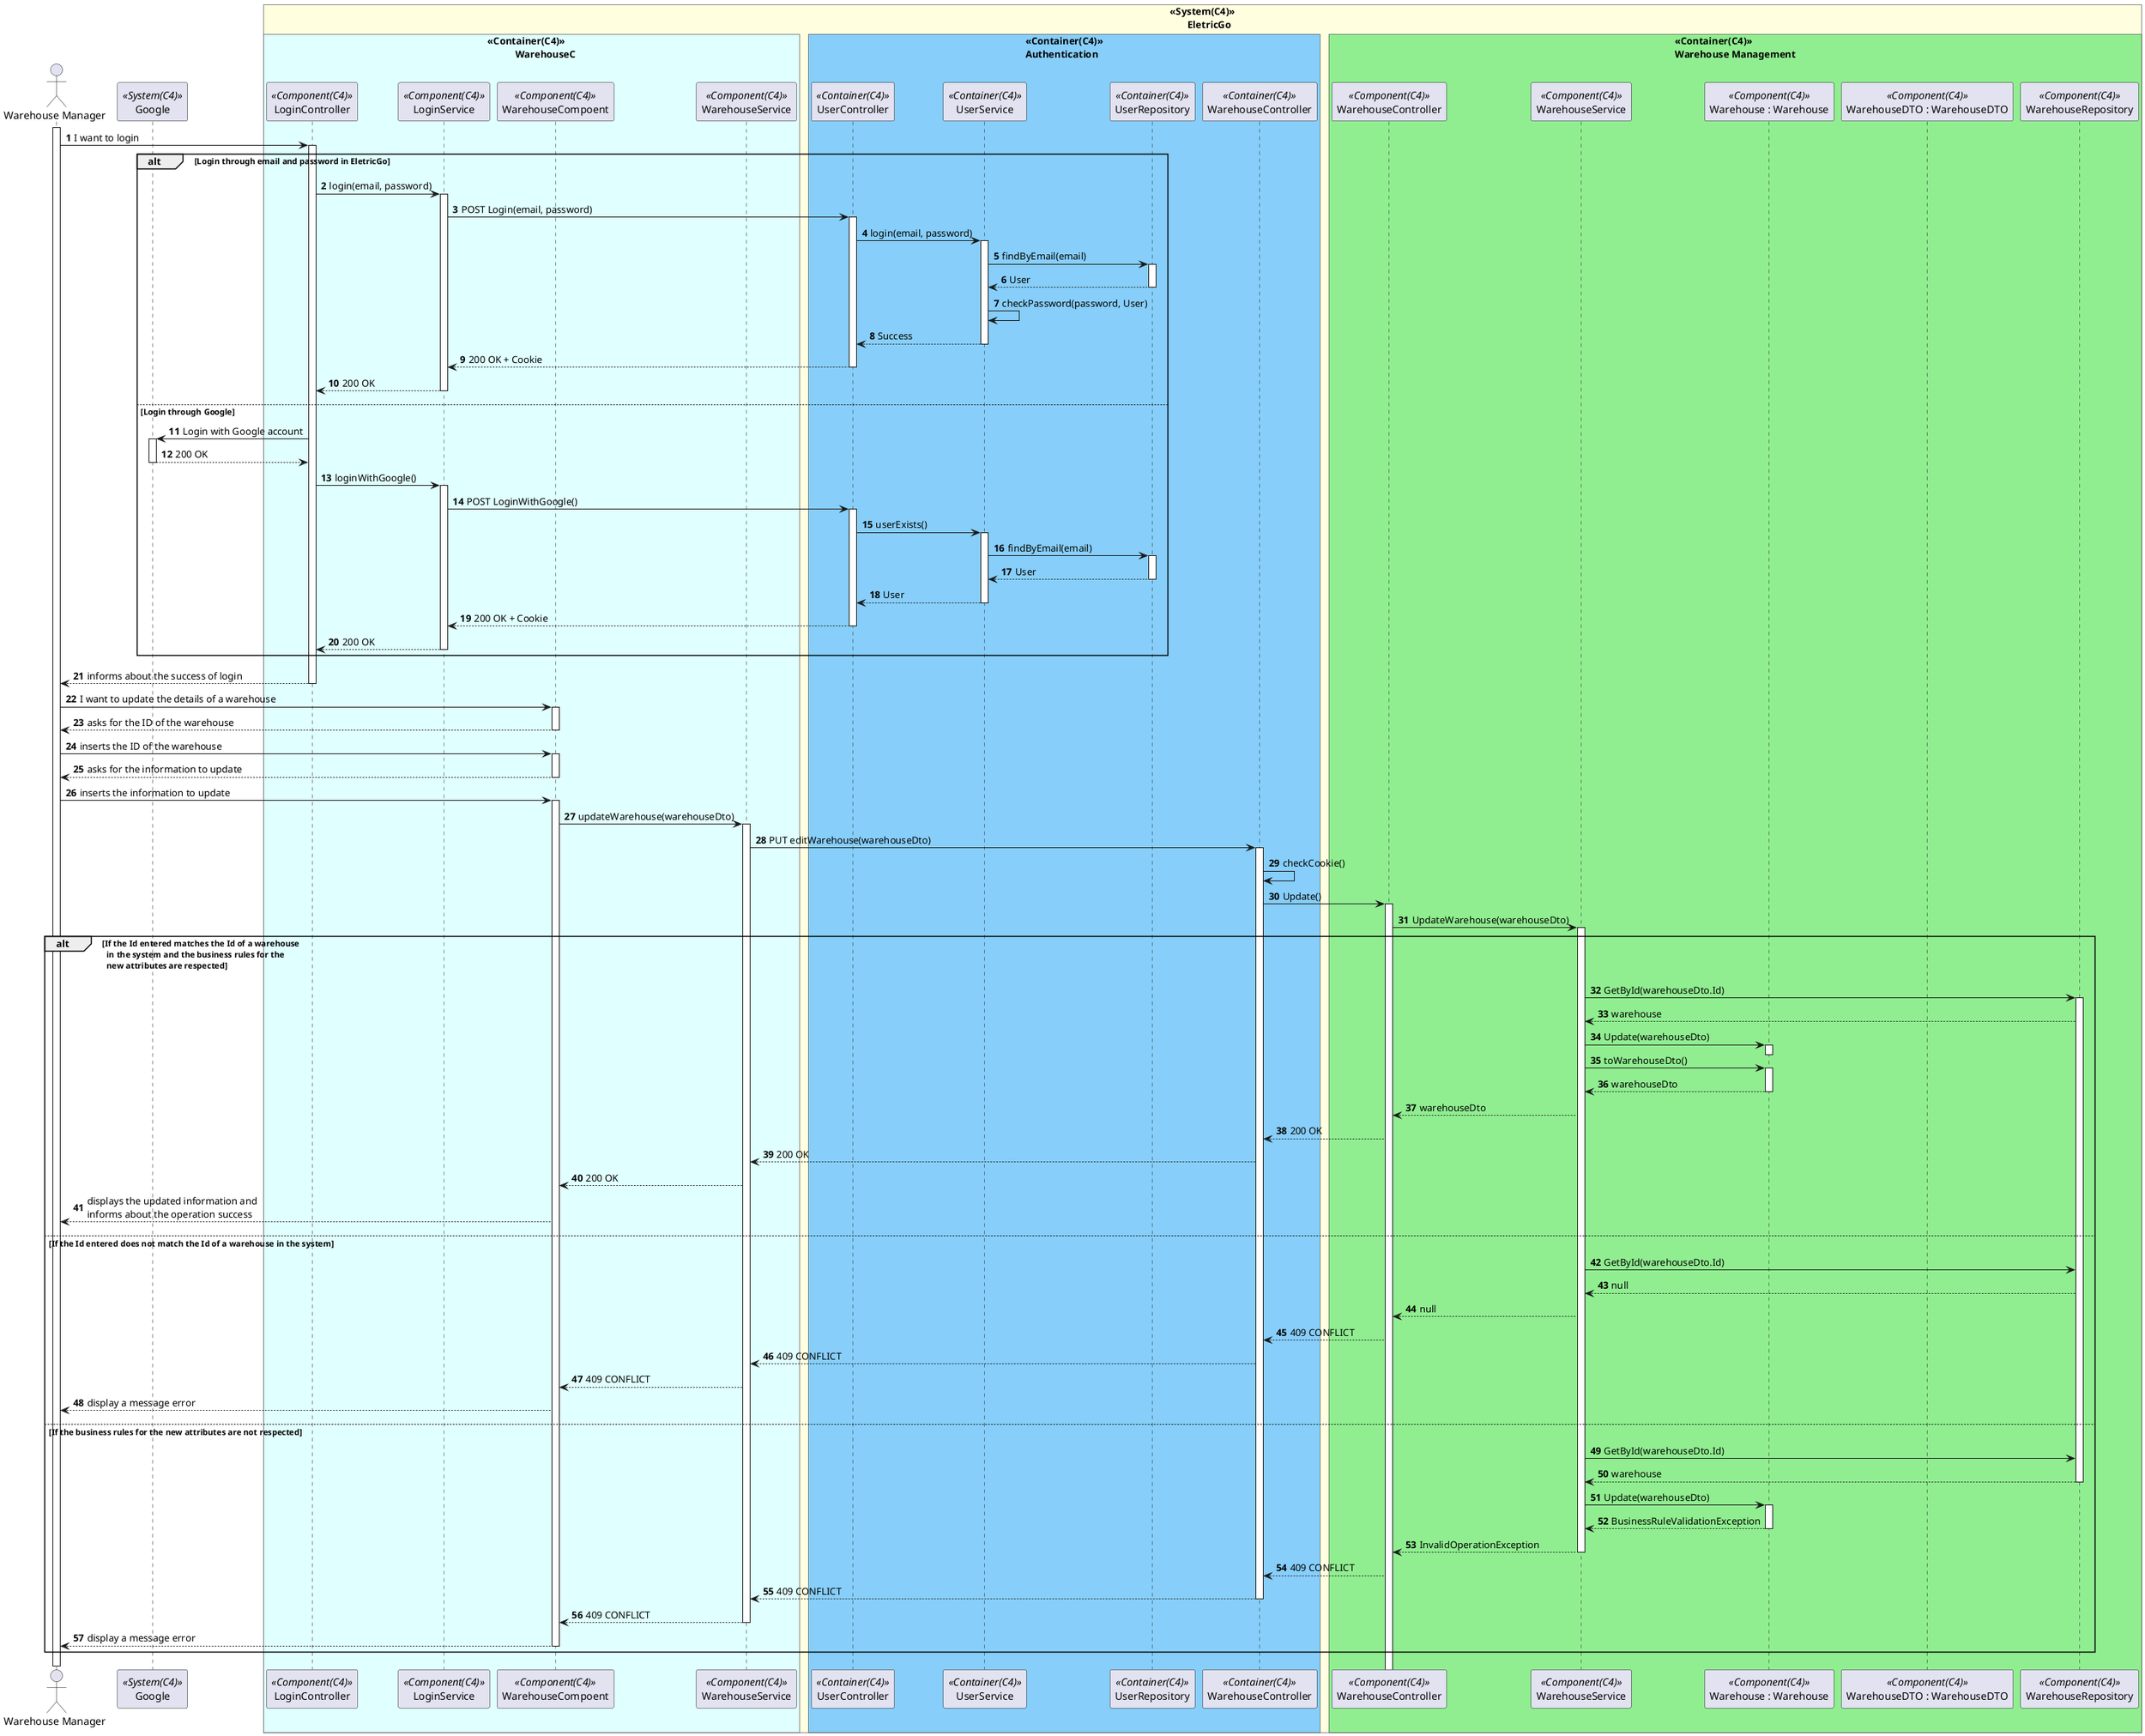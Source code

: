 @startuml UpdateWarehouseSD
autonumber
!pragma teoz true

actor "Warehouse Manager" as admin

participant Google as Google <<System(C4)>>

box "<<System(C4)>>\n       EletricGo" #LightYellow

    box "<<Container(C4)>>\n           WarehouseC" #LightCyan
        
        participant LoginController as LoginC <<Component(C4)>>
        participant LoginService as LoginS <<Component(C4)>>
    
    
    
        participant WarehouseCompoent as WarehouseC <<Component(C4)>>
        participant WarehouseService as WarehouseS <<Component(C4)>>
        

    end box

    box "<<Container(C4)>>\nAuthentication" #LightSkyBlue

        participant UserController as UserCTRL <<Container(C4)>> 
        participant UserService as UserServ <<Container(C4)>> 
        participant UserRepository as UserRepo <<Container(C4)>> 

        participant WarehouseController as WarehouseCTRL <<Container(C4)>>

    end box


    box "<<Container(C4)>>\nWarehouse Management" #LightGreen
        participant WarehouseController as  CTL <<Component(C4)>>
        participant WarehouseService as  SV <<Component(C4)>>
        participant "Warehouse : Warehouse" as  Warehouse <<Component(C4)>>
        participant "WarehouseDTO : WarehouseDTO" as  DTO <<Component(C4)>>
        participant WarehouseRepository as  WR <<Component(C4)>>
    end box
end box

activate admin
admin->LoginC: I want to login
activate LoginC

alt Login through email and password in EletricGo


    LoginC -> LoginS: login(email, password)
    activate LoginS
    LoginS -> UserCTRL: POST Login(email, password)
    activate UserCTRL

    UserCTRL -> UserServ: login(email, password)
    activate UserServ
    UserServ -> UserRepo: findByEmail(email)
    activate UserRepo
    UserRepo --> UserServ: User
    deactivate UserRepo
    UserServ -> UserServ: checkPassword(password, User)
    UserServ --> UserCTRL: Success
    deactivate UserServ


    UserCTRL --> LoginS: 200 OK + Cookie
    deactivate UserCTRL

    LoginS --> LoginC: 200 OK
    deactivate LoginS

else Login through Google

    LoginC -> Google: Login with Google account
    activate Google
    Google --> LoginC: 200 OK
    deactivate
    LoginC -> LoginS: loginWithGoogle()
    activate LoginS
    LoginS -> UserCTRL: POST LoginWithGoogle()
    activate UserCTRL
    UserCTRL -> UserServ: userExists()
    activate UserServ
    UserServ -> UserRepo: findByEmail(email)
    activate UserRepo
    UserRepo --> UserServ: User
    deactivate UserRepo
    UserServ --> UserCTRL: User
    deactivate UserServ
    UserCTRL --> LoginS: 200 OK + Cookie
    deactivate UserCTRL
    LoginS --> LoginC: 200 OK
    deactivate LoginS


end



LoginC --> admin: informs about the success of login
deactivate LoginC

admin -> WarehouseC: I want to update the details of a warehouse
activate WarehouseC

WarehouseC --> admin: asks for the ID of the warehouse
deactivate WarehouseC

admin -> WarehouseC: inserts the ID of the warehouse
activate WarehouseC

WarehouseC --> admin: asks for the information to update
deactivate WarehouseC

admin -> WarehouseC: inserts the information to update
activate WarehouseC

WarehouseC -> WarehouseS : updateWarehouse(warehouseDto)
activate WarehouseS
WarehouseS -> WarehouseCTRL : PUT editWarehouse(warehouseDto)
activate WarehouseCTRL

WarehouseCTRL -> WarehouseCTRL: checkCookie()

WarehouseCTRL -> CTL : Update()
activate CTL
CTL -> SV : UpdateWarehouse(warehouseDto)
activate SV
alt If the Id entered matches the Id of a warehouse\n  in the system and the business rules for the\n  new attributes are respected

    SV -> WR : GetById(warehouseDto.Id)

    activate WR


    WR --> SV : warehouse 


    SV -> Warehouse : Update(warehouseDto)
    activate Warehouse

    deactivate Warehouse

    SV -> Warehouse : toWarehouseDto()
    activate Warehouse

    Warehouse --> SV : warehouseDto
    deactivate Warehouse 
    SV --> CTL : warehouseDto



    CTL --> WarehouseCTRL : 200 OK 

    WarehouseCTRL --> WarehouseS : 200 OK 

    WarehouseS --> WarehouseC : 200 OK 

    WarehouseC --> admin: displays the updated information and \ninforms about the operation success


else If the Id entered does not match the Id of a warehouse in the system



    SV -> WR : GetById(warehouseDto.Id)


    WR --> SV : null 



    SV --> CTL : null
   

    CTL --> WarehouseCTRL : 409 CONFLICT 
 
    WarehouseCTRL --> WarehouseS : 409 CONFLICT 
  
    WarehouseS --> WarehouseC : 409 CONFLICT 


    WarehouseC --> admin : display a message error
  

else  If the business rules for the new attributes are not respected


    SV -> WR : GetById(warehouseDto.Id)


    WR --> SV : warehouse 
    deactivate WR

    SV -> Warehouse : Update(warehouseDto)
    activate Warehouse

    Warehouse --> SV : BusinessRuleValidationException
    deactivate Warehouse 
    SV --> CTL : InvalidOperationException

    deactivate SV

    CTL -->  WarehouseCTRL : 409 CONFLICT 

    WarehouseCTRL --> WarehouseS : 409 CONFLICT 
    deactivate WarehouseCTRL
    WarehouseS --> WarehouseC : 409 CONFLICT 
    deactivate WarehouseS
    WarehouseC --> admin : display a message error
    deactivate WarehouseC
end 

deactivate admin

@enduml
